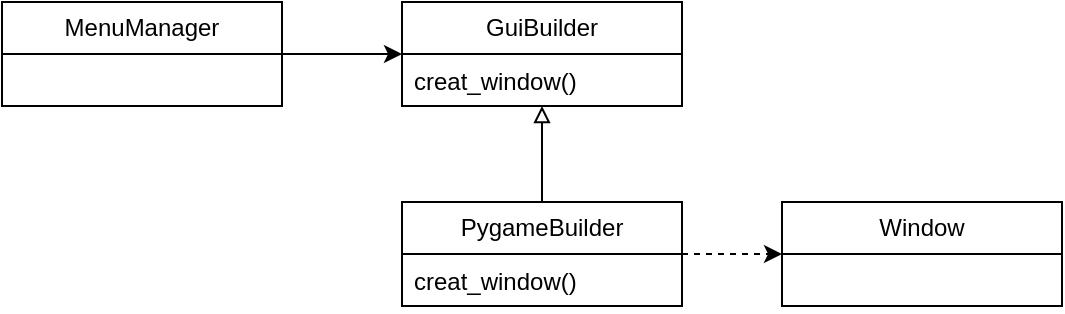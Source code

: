 <mxfile version="21.2.1" type="device">
  <diagram name="Page-1" id="fJdCY71DUkVmfcTO9paO">
    <mxGraphModel dx="555" dy="966" grid="1" gridSize="10" guides="1" tooltips="1" connect="1" arrows="1" fold="1" page="1" pageScale="1" pageWidth="827" pageHeight="1169" math="0" shadow="0">
      <root>
        <mxCell id="0" />
        <mxCell id="1" parent="0" />
        <mxCell id="Itt7Gc9mhJLhX_JQ8-sc-17" style="edgeStyle=orthogonalEdgeStyle;rounded=0;orthogonalLoop=1;jettySize=auto;html=1;" edge="1" parent="1" source="Itt7Gc9mhJLhX_JQ8-sc-1" target="Itt7Gc9mhJLhX_JQ8-sc-5">
          <mxGeometry relative="1" as="geometry" />
        </mxCell>
        <mxCell id="Itt7Gc9mhJLhX_JQ8-sc-1" value="MenuManager" style="swimlane;fontStyle=0;childLayout=stackLayout;horizontal=1;startSize=26;fillColor=none;horizontalStack=0;resizeParent=1;resizeParentMax=0;resizeLast=0;collapsible=1;marginBottom=0;whiteSpace=wrap;html=1;" vertex="1" parent="1">
          <mxGeometry x="200" y="350" width="140" height="52" as="geometry" />
        </mxCell>
        <mxCell id="Itt7Gc9mhJLhX_JQ8-sc-5" value="GuiBuilder" style="swimlane;fontStyle=0;childLayout=stackLayout;horizontal=1;startSize=26;fillColor=none;horizontalStack=0;resizeParent=1;resizeParentMax=0;resizeLast=0;collapsible=1;marginBottom=0;whiteSpace=wrap;html=1;" vertex="1" parent="1">
          <mxGeometry x="400" y="350" width="140" height="52" as="geometry" />
        </mxCell>
        <mxCell id="Itt7Gc9mhJLhX_JQ8-sc-6" value="creat_window()" style="text;strokeColor=none;fillColor=none;align=left;verticalAlign=top;spacingLeft=4;spacingRight=4;overflow=hidden;rotatable=0;points=[[0,0.5],[1,0.5]];portConstraint=eastwest;whiteSpace=wrap;html=1;" vertex="1" parent="Itt7Gc9mhJLhX_JQ8-sc-5">
          <mxGeometry y="26" width="140" height="26" as="geometry" />
        </mxCell>
        <mxCell id="Itt7Gc9mhJLhX_JQ8-sc-19" style="edgeStyle=orthogonalEdgeStyle;rounded=0;orthogonalLoop=1;jettySize=auto;html=1;endArrow=block;endFill=0;" edge="1" parent="1" source="Itt7Gc9mhJLhX_JQ8-sc-9" target="Itt7Gc9mhJLhX_JQ8-sc-5">
          <mxGeometry relative="1" as="geometry" />
        </mxCell>
        <mxCell id="Itt7Gc9mhJLhX_JQ8-sc-20" style="edgeStyle=orthogonalEdgeStyle;rounded=0;orthogonalLoop=1;jettySize=auto;html=1;dashed=1;" edge="1" parent="1" source="Itt7Gc9mhJLhX_JQ8-sc-9" target="Itt7Gc9mhJLhX_JQ8-sc-13">
          <mxGeometry relative="1" as="geometry" />
        </mxCell>
        <mxCell id="Itt7Gc9mhJLhX_JQ8-sc-9" value="PygameBuilder" style="swimlane;fontStyle=0;childLayout=stackLayout;horizontal=1;startSize=26;fillColor=none;horizontalStack=0;resizeParent=1;resizeParentMax=0;resizeLast=0;collapsible=1;marginBottom=0;whiteSpace=wrap;html=1;" vertex="1" parent="1">
          <mxGeometry x="400" y="450" width="140" height="52" as="geometry" />
        </mxCell>
        <mxCell id="Itt7Gc9mhJLhX_JQ8-sc-10" value="creat_window()" style="text;strokeColor=none;fillColor=none;align=left;verticalAlign=top;spacingLeft=4;spacingRight=4;overflow=hidden;rotatable=0;points=[[0,0.5],[1,0.5]];portConstraint=eastwest;whiteSpace=wrap;html=1;" vertex="1" parent="Itt7Gc9mhJLhX_JQ8-sc-9">
          <mxGeometry y="26" width="140" height="26" as="geometry" />
        </mxCell>
        <mxCell id="Itt7Gc9mhJLhX_JQ8-sc-13" value="Window" style="swimlane;fontStyle=0;childLayout=stackLayout;horizontal=1;startSize=26;fillColor=none;horizontalStack=0;resizeParent=1;resizeParentMax=0;resizeLast=0;collapsible=1;marginBottom=0;whiteSpace=wrap;html=1;" vertex="1" parent="1">
          <mxGeometry x="590" y="450" width="140" height="52" as="geometry" />
        </mxCell>
      </root>
    </mxGraphModel>
  </diagram>
</mxfile>
